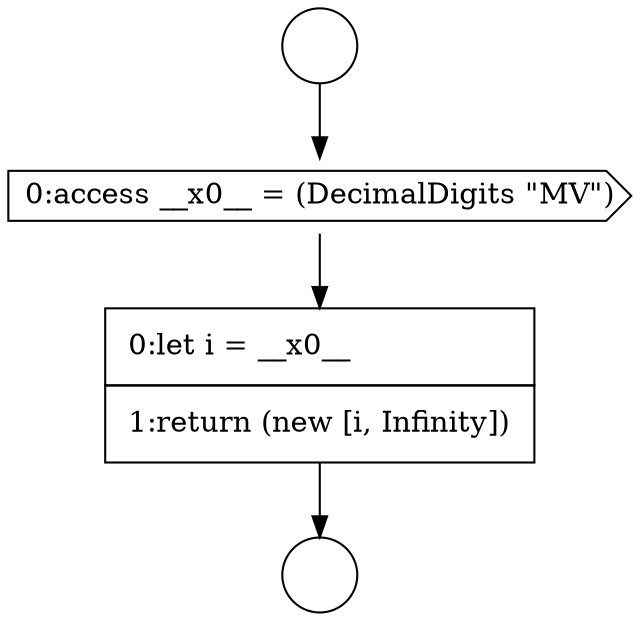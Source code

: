 digraph {
  node14743 [shape=circle label=" " color="black" fillcolor="white" style=filled]
  node14745 [shape=cds, label=<<font color="black">0:access __x0__ = (DecimalDigits &quot;MV&quot;)</font>> color="black" fillcolor="white" style=filled]
  node14746 [shape=none, margin=0, label=<<font color="black">
    <table border="0" cellborder="1" cellspacing="0" cellpadding="10">
      <tr><td align="left">0:let i = __x0__</td></tr>
      <tr><td align="left">1:return (new [i, Infinity])</td></tr>
    </table>
  </font>> color="black" fillcolor="white" style=filled]
  node14744 [shape=circle label=" " color="black" fillcolor="white" style=filled]
  node14743 -> node14745 [ color="black"]
  node14745 -> node14746 [ color="black"]
  node14746 -> node14744 [ color="black"]
}
